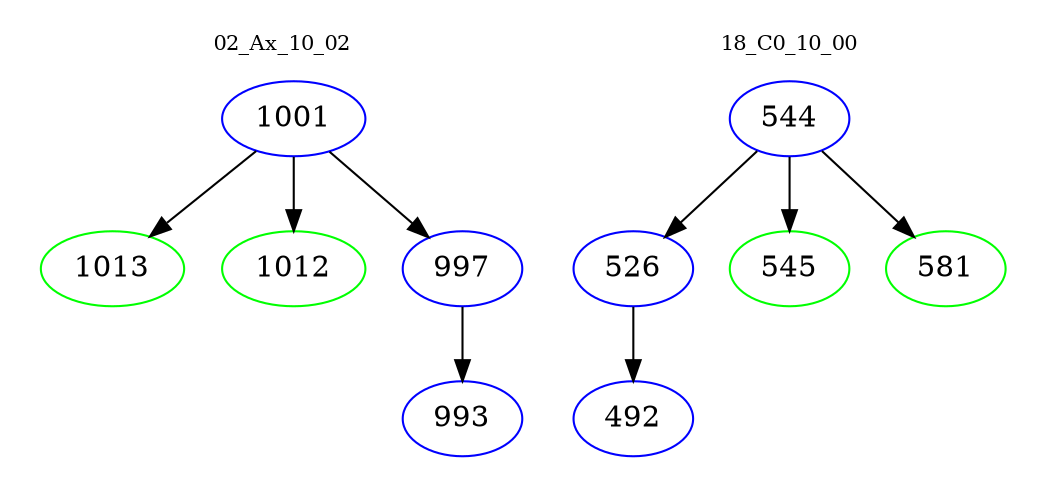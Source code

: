 digraph{
subgraph cluster_0 {
color = white
label = "02_Ax_10_02";
fontsize=10;
T0_1001 [label="1001", color="blue"]
T0_1001 -> T0_1013 [color="black"]
T0_1013 [label="1013", color="green"]
T0_1001 -> T0_1012 [color="black"]
T0_1012 [label="1012", color="green"]
T0_1001 -> T0_997 [color="black"]
T0_997 [label="997", color="blue"]
T0_997 -> T0_993 [color="black"]
T0_993 [label="993", color="blue"]
}
subgraph cluster_1 {
color = white
label = "18_C0_10_00";
fontsize=10;
T1_544 [label="544", color="blue"]
T1_544 -> T1_526 [color="black"]
T1_526 [label="526", color="blue"]
T1_526 -> T1_492 [color="black"]
T1_492 [label="492", color="blue"]
T1_544 -> T1_545 [color="black"]
T1_545 [label="545", color="green"]
T1_544 -> T1_581 [color="black"]
T1_581 [label="581", color="green"]
}
}
